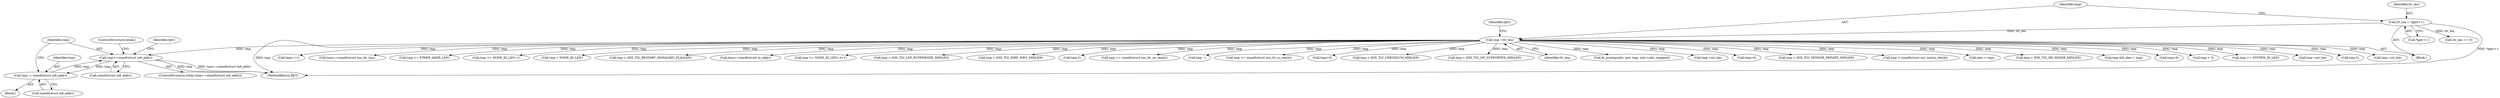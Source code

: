digraph "0_tcpdump_3b32029db354cbc875127869d9b12a9addc75b50@API" {
"1001885" [label="(Call,tmp>=sizeof(struct in6_addr))"];
"1001364" [label="(Call,tmp =tlv_len)"];
"1001359" [label="(Call,tlv_len = *pptr++)"];
"1001907" [label="(Call,tmp -= sizeof(struct in6_addr))"];
"1001885" [label="(Call,tmp>=sizeof(struct in6_addr))"];
"1002821" [label="(Call,tmp >= SYSTEM_ID_LEN)"];
"1001361" [label="(Call,*pptr++)"];
"1001365" [label="(Identifier,tmp)"];
"1001856" [label="(Call,tmp-=mt_len)"];
"1002277" [label="(Call,tmp-2)"];
"1001892" [label="(Identifier,tptr)"];
"1001788" [label="(Call,tmp-=mt_len)"];
"1001889" [label="(Block,)"];
"1001908" [label="(Identifier,tmp)"];
"1002075" [label="(Call,tmp>=1)"];
"1001359" [label="(Call,tlv_len = *pptr++)"];
"1002482" [label="(Call,tmp>=sizeof(struct isis_tlv_lsp))"];
"1001456" [label="(Call,tmp >= ETHER_ADDR_LEN)"];
"1001590" [label="(Call,tmp >= NODE_ID_LEN+1)"];
"1002353" [label="(Call,tmp < NODE_ID_LEN)"];
"1001886" [label="(Identifier,tmp)"];
"1002678" [label="(Call,tmp < ISIS_TLV_RESTART_SIGNALING_FLAGLEN)"];
"1002309" [label="(Call,tmp>=sizeof(struct in_addr))"];
"1001617" [label="(Call,tmp >= NODE_ID_LEN+3+1)"];
"1002803" [label="(Call,tmp < ISIS_TLV_LSP_BUFFERSIZE_MINLEN)"];
"1001360" [label="(Identifier,tlv_len)"];
"1002749" [label="(Call,tmp < ISIS_TLV_IDRP_INFO_MINLEN)"];
"1003083" [label="(MethodReturn,RET)"];
"1002232" [label="(Call,tmp-2)"];
"1001387" [label="(Call,tlv_len == 0)"];
"1001704" [label="(Call,tmp >= sizeof(struct isis_tlv_es_reach))"];
"1001506" [label="(Call,tmp --)"];
"1001885" [label="(Call,tmp>=sizeof(struct in6_addr))"];
"1001666" [label="(Call,tmp >= sizeof(struct isis_tlv_is_reach))"];
"1001749" [label="(Call,tmp>0)"];
"1002556" [label="(Call,tmp < ISIS_TLV_CHECKSUM_MINLEN)"];
"1002637" [label="(Call,tmp < ISIS_TLV_MT_SUPPORTED_MINLEN)"];
"1001366" [label="(Identifier,tlv_len)"];
"1002342" [label="(Call,fn_printzp(ndo, tptr, tmp, ndo->ndo_snapend))"];
"1001555" [label="(Call,tmp-=mt_len)"];
"1001364" [label="(Call,tmp =tlv_len)"];
"1002176" [label="(Call,tmp>0)"];
"1002960" [label="(Call,tmp < ISIS_TLV_VENDOR_PRIVATE_MINLEN)"];
"1002846" [label="(Call,tmp < sizeof(struct isis_metric_block))"];
"1001368" [label="(Identifier,tptr)"];
"1001907" [label="(Call,tmp -= sizeof(struct in6_addr))"];
"1001412" [label="(Call,alen < tmp)"];
"1001911" [label="(ControlStructure,break;)"];
"1001887" [label="(Call,sizeof(struct in6_addr))"];
"1002942" [label="(Call,tmp < ISIS_TLV_IIH_SEQNR_MINLEN)"];
"1001410" [label="(Call,tmp && alen < tmp)"];
"1001884" [label="(ControlStructure,while (tmp>=sizeof(struct in6_addr)))"];
"1001344" [label="(Block,)"];
"1001817" [label="(Call,tmp>0)"];
"1001909" [label="(Call,sizeof(struct in6_addr))"];
"1001487" [label="(Call,tmp < 3)"];
"1001885" -> "1001884"  [label="AST: "];
"1001885" -> "1001887"  [label="CFG: "];
"1001886" -> "1001885"  [label="AST: "];
"1001887" -> "1001885"  [label="AST: "];
"1001892" -> "1001885"  [label="CFG: "];
"1001911" -> "1001885"  [label="CFG: "];
"1001885" -> "1003083"  [label="DDG: tmp>=sizeof(struct in6_addr)"];
"1001885" -> "1003083"  [label="DDG: tmp"];
"1001364" -> "1001885"  [label="DDG: tmp"];
"1001907" -> "1001885"  [label="DDG: tmp"];
"1001885" -> "1001907"  [label="DDG: tmp"];
"1001364" -> "1001344"  [label="AST: "];
"1001364" -> "1001366"  [label="CFG: "];
"1001365" -> "1001364"  [label="AST: "];
"1001366" -> "1001364"  [label="AST: "];
"1001368" -> "1001364"  [label="CFG: "];
"1001364" -> "1003083"  [label="DDG: tmp"];
"1001359" -> "1001364"  [label="DDG: tlv_len"];
"1001364" -> "1001410"  [label="DDG: tmp"];
"1001364" -> "1001412"  [label="DDG: tmp"];
"1001364" -> "1001456"  [label="DDG: tmp"];
"1001364" -> "1001487"  [label="DDG: tmp"];
"1001364" -> "1001506"  [label="DDG: tmp"];
"1001364" -> "1001555"  [label="DDG: tmp"];
"1001364" -> "1001590"  [label="DDG: tmp"];
"1001364" -> "1001617"  [label="DDG: tmp"];
"1001364" -> "1001666"  [label="DDG: tmp"];
"1001364" -> "1001704"  [label="DDG: tmp"];
"1001364" -> "1001749"  [label="DDG: tmp"];
"1001364" -> "1001788"  [label="DDG: tmp"];
"1001364" -> "1001817"  [label="DDG: tmp"];
"1001364" -> "1001856"  [label="DDG: tmp"];
"1001364" -> "1002075"  [label="DDG: tmp"];
"1001364" -> "1002176"  [label="DDG: tmp"];
"1001364" -> "1002232"  [label="DDG: tmp"];
"1001364" -> "1002277"  [label="DDG: tmp"];
"1001364" -> "1002309"  [label="DDG: tmp"];
"1001364" -> "1002342"  [label="DDG: tmp"];
"1001364" -> "1002353"  [label="DDG: tmp"];
"1001364" -> "1002482"  [label="DDG: tmp"];
"1001364" -> "1002556"  [label="DDG: tmp"];
"1001364" -> "1002637"  [label="DDG: tmp"];
"1001364" -> "1002678"  [label="DDG: tmp"];
"1001364" -> "1002749"  [label="DDG: tmp"];
"1001364" -> "1002803"  [label="DDG: tmp"];
"1001364" -> "1002821"  [label="DDG: tmp"];
"1001364" -> "1002846"  [label="DDG: tmp"];
"1001364" -> "1002942"  [label="DDG: tmp"];
"1001364" -> "1002960"  [label="DDG: tmp"];
"1001359" -> "1001344"  [label="AST: "];
"1001359" -> "1001361"  [label="CFG: "];
"1001360" -> "1001359"  [label="AST: "];
"1001361" -> "1001359"  [label="AST: "];
"1001365" -> "1001359"  [label="CFG: "];
"1001359" -> "1003083"  [label="DDG: *pptr++"];
"1001359" -> "1001387"  [label="DDG: tlv_len"];
"1001907" -> "1001889"  [label="AST: "];
"1001907" -> "1001909"  [label="CFG: "];
"1001908" -> "1001907"  [label="AST: "];
"1001909" -> "1001907"  [label="AST: "];
"1001886" -> "1001907"  [label="CFG: "];
}
